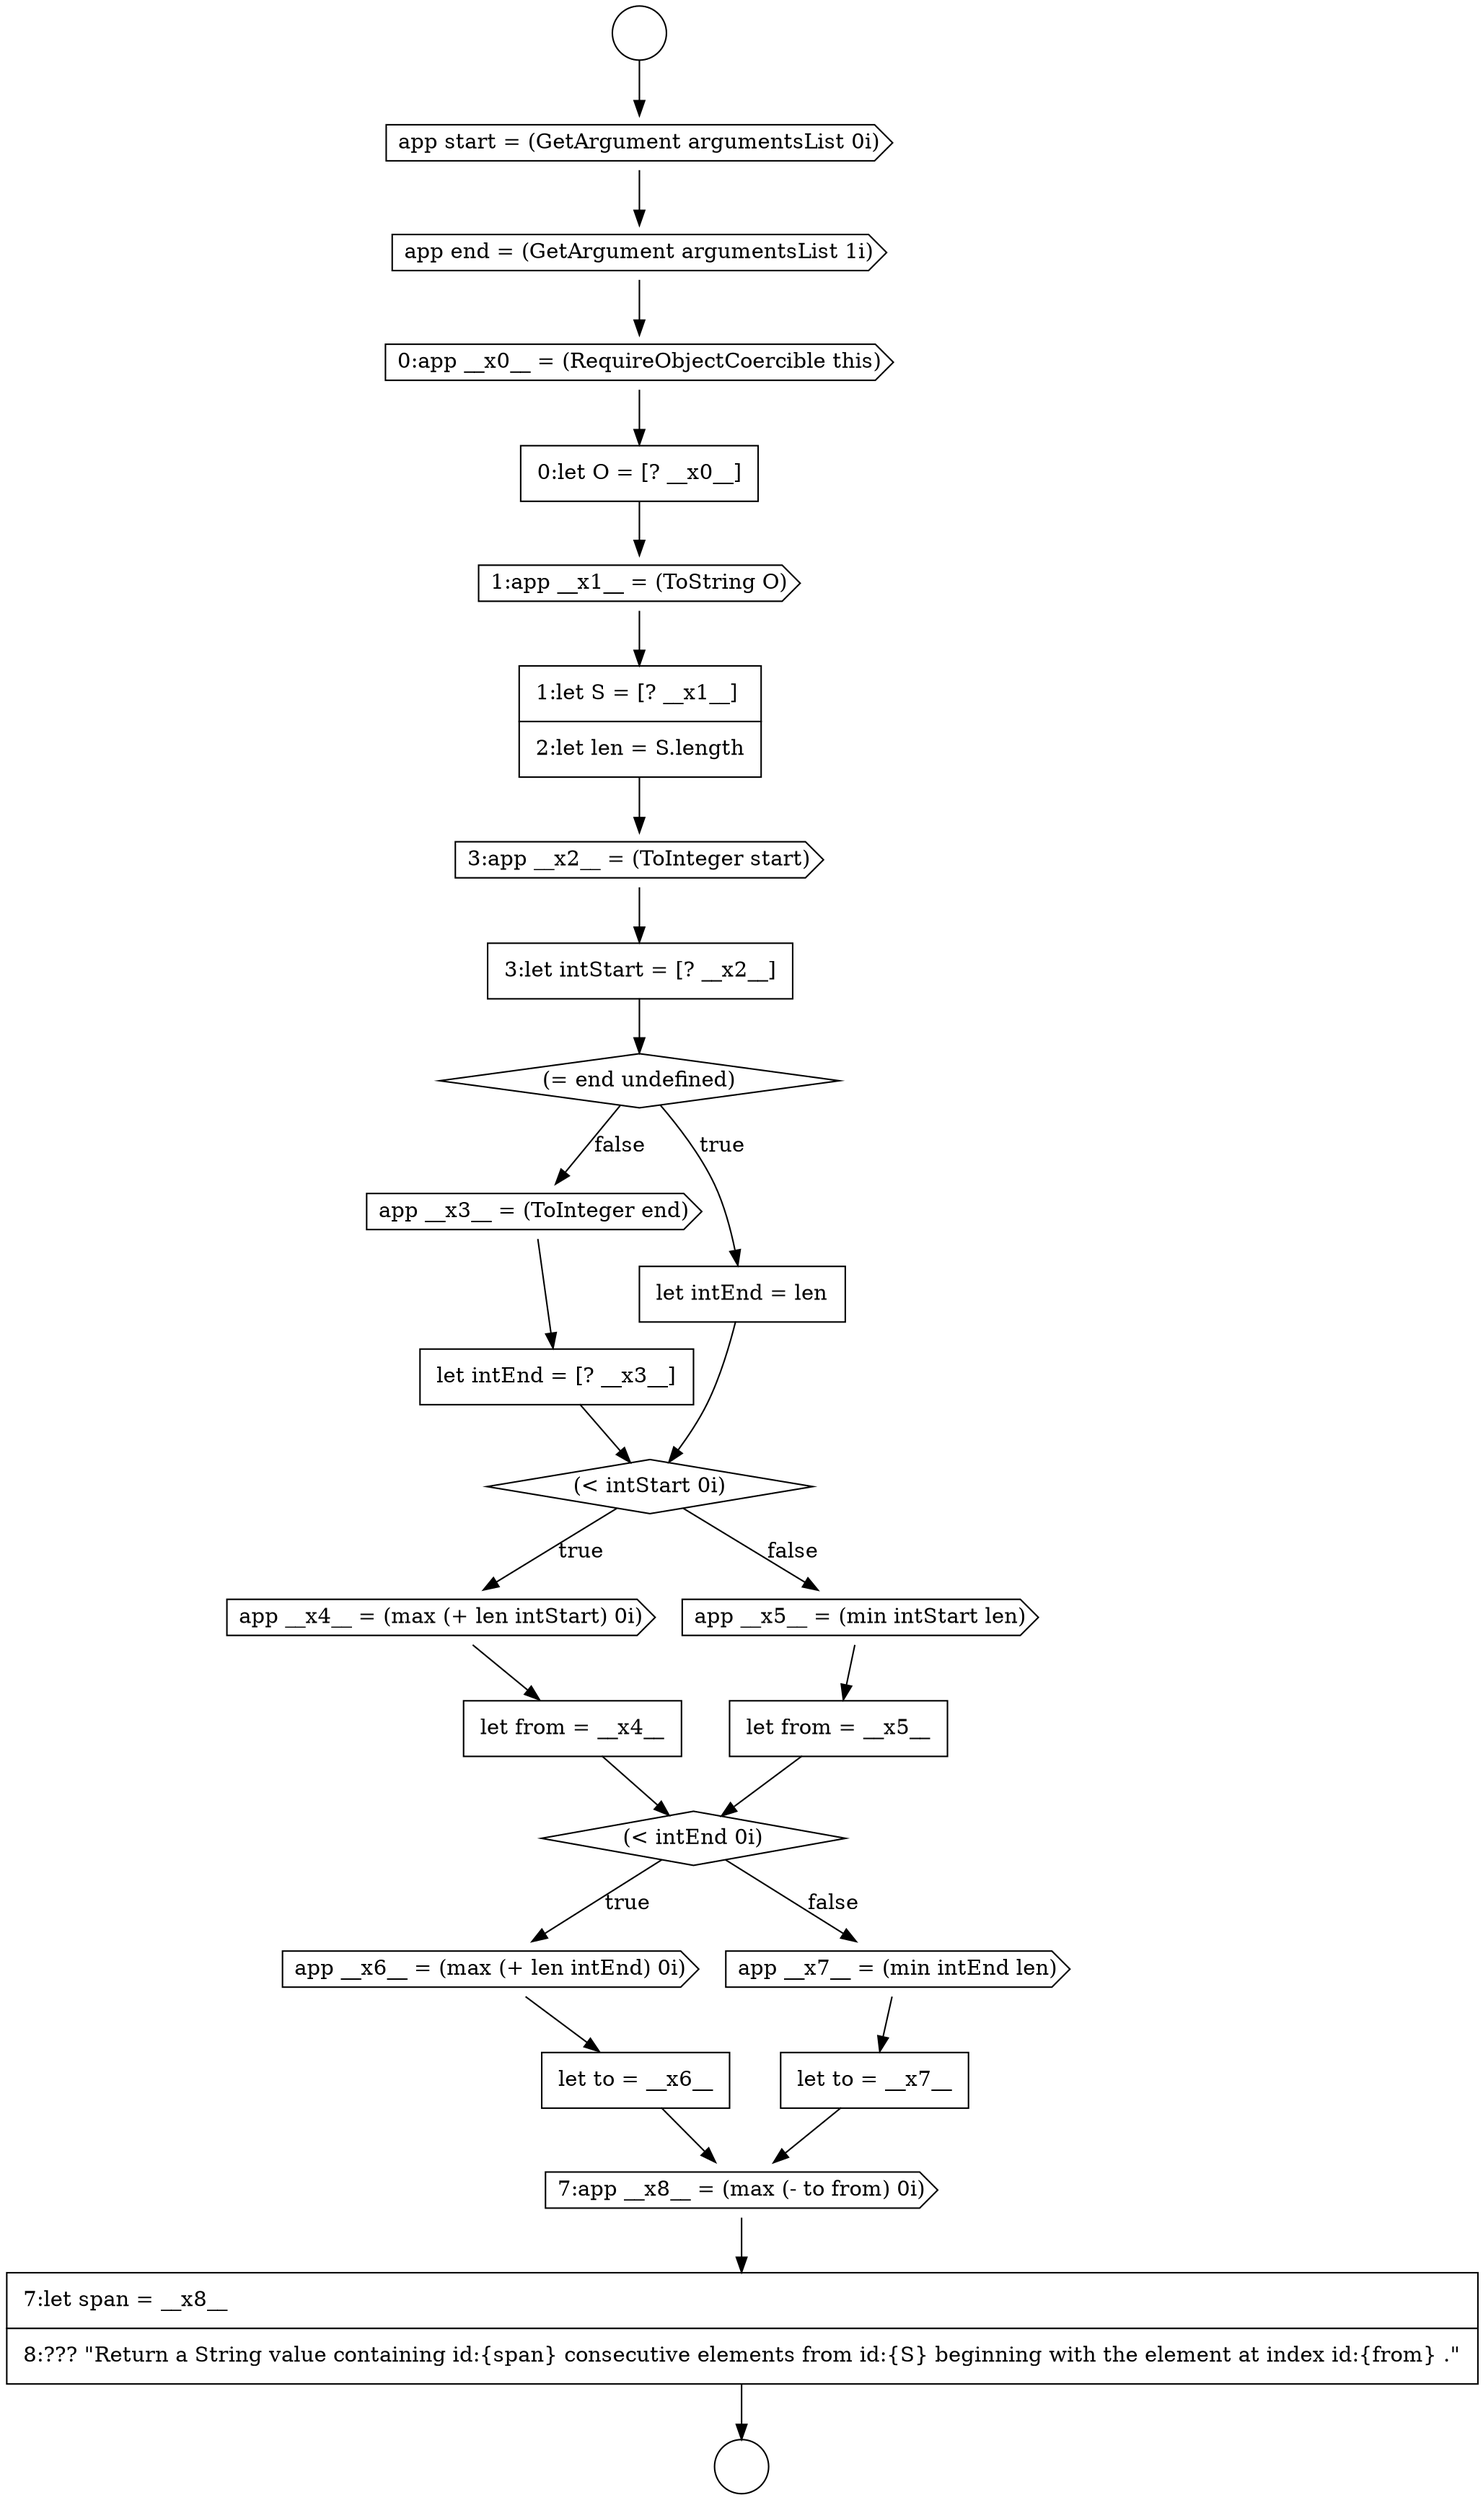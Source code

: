 digraph {
  node12812 [shape=none, margin=0, label=<<font color="black">
    <table border="0" cellborder="1" cellspacing="0" cellpadding="10">
      <tr><td align="left">let to = __x7__</td></tr>
    </table>
  </font>> color="black" fillcolor="white" style=filled]
  node12789 [shape=circle label=" " color="black" fillcolor="white" style=filled]
  node12804 [shape=cds, label=<<font color="black">app __x4__ = (max (+ len intStart) 0i)</font>> color="black" fillcolor="white" style=filled]
  node12794 [shape=none, margin=0, label=<<font color="black">
    <table border="0" cellborder="1" cellspacing="0" cellpadding="10">
      <tr><td align="left">0:let O = [? __x0__]</td></tr>
    </table>
  </font>> color="black" fillcolor="white" style=filled]
  node12799 [shape=diamond, label=<<font color="black">(= end undefined)</font>> color="black" fillcolor="white" style=filled]
  node12809 [shape=cds, label=<<font color="black">app __x6__ = (max (+ len intEnd) 0i)</font>> color="black" fillcolor="white" style=filled]
  node12803 [shape=diamond, label=<<font color="black">(&lt; intStart 0i)</font>> color="black" fillcolor="white" style=filled]
  node12814 [shape=none, margin=0, label=<<font color="black">
    <table border="0" cellborder="1" cellspacing="0" cellpadding="10">
      <tr><td align="left">7:let span = __x8__</td></tr>
      <tr><td align="left">8:??? &quot;Return a String value containing id:{span} consecutive elements from id:{S} beginning with the element at index id:{from} .&quot;</td></tr>
    </table>
  </font>> color="black" fillcolor="white" style=filled]
  node12810 [shape=none, margin=0, label=<<font color="black">
    <table border="0" cellborder="1" cellspacing="0" cellpadding="10">
      <tr><td align="left">let to = __x6__</td></tr>
    </table>
  </font>> color="black" fillcolor="white" style=filled]
  node12807 [shape=none, margin=0, label=<<font color="black">
    <table border="0" cellborder="1" cellspacing="0" cellpadding="10">
      <tr><td align="left">let from = __x5__</td></tr>
    </table>
  </font>> color="black" fillcolor="white" style=filled]
  node12805 [shape=none, margin=0, label=<<font color="black">
    <table border="0" cellborder="1" cellspacing="0" cellpadding="10">
      <tr><td align="left">let from = __x4__</td></tr>
    </table>
  </font>> color="black" fillcolor="white" style=filled]
  node12798 [shape=none, margin=0, label=<<font color="black">
    <table border="0" cellborder="1" cellspacing="0" cellpadding="10">
      <tr><td align="left">3:let intStart = [? __x2__]</td></tr>
    </table>
  </font>> color="black" fillcolor="white" style=filled]
  node12801 [shape=cds, label=<<font color="black">app __x3__ = (ToInteger end)</font>> color="black" fillcolor="white" style=filled]
  node12793 [shape=cds, label=<<font color="black">0:app __x0__ = (RequireObjectCoercible this)</font>> color="black" fillcolor="white" style=filled]
  node12792 [shape=cds, label=<<font color="black">app end = (GetArgument argumentsList 1i)</font>> color="black" fillcolor="white" style=filled]
  node12796 [shape=none, margin=0, label=<<font color="black">
    <table border="0" cellborder="1" cellspacing="0" cellpadding="10">
      <tr><td align="left">1:let S = [? __x1__]</td></tr>
      <tr><td align="left">2:let len = S.length</td></tr>
    </table>
  </font>> color="black" fillcolor="white" style=filled]
  node12795 [shape=cds, label=<<font color="black">1:app __x1__ = (ToString O)</font>> color="black" fillcolor="white" style=filled]
  node12800 [shape=none, margin=0, label=<<font color="black">
    <table border="0" cellborder="1" cellspacing="0" cellpadding="10">
      <tr><td align="left">let intEnd = len</td></tr>
    </table>
  </font>> color="black" fillcolor="white" style=filled]
  node12808 [shape=diamond, label=<<font color="black">(&lt; intEnd 0i)</font>> color="black" fillcolor="white" style=filled]
  node12813 [shape=cds, label=<<font color="black">7:app __x8__ = (max (- to from) 0i)</font>> color="black" fillcolor="white" style=filled]
  node12806 [shape=cds, label=<<font color="black">app __x5__ = (min intStart len)</font>> color="black" fillcolor="white" style=filled]
  node12791 [shape=cds, label=<<font color="black">app start = (GetArgument argumentsList 0i)</font>> color="black" fillcolor="white" style=filled]
  node12802 [shape=none, margin=0, label=<<font color="black">
    <table border="0" cellborder="1" cellspacing="0" cellpadding="10">
      <tr><td align="left">let intEnd = [? __x3__]</td></tr>
    </table>
  </font>> color="black" fillcolor="white" style=filled]
  node12797 [shape=cds, label=<<font color="black">3:app __x2__ = (ToInteger start)</font>> color="black" fillcolor="white" style=filled]
  node12790 [shape=circle label=" " color="black" fillcolor="white" style=filled]
  node12811 [shape=cds, label=<<font color="black">app __x7__ = (min intEnd len)</font>> color="black" fillcolor="white" style=filled]
  node12803 -> node12804 [label=<<font color="black">true</font>> color="black"]
  node12803 -> node12806 [label=<<font color="black">false</font>> color="black"]
  node12796 -> node12797 [ color="black"]
  node12807 -> node12808 [ color="black"]
  node12793 -> node12794 [ color="black"]
  node12799 -> node12800 [label=<<font color="black">true</font>> color="black"]
  node12799 -> node12801 [label=<<font color="black">false</font>> color="black"]
  node12798 -> node12799 [ color="black"]
  node12811 -> node12812 [ color="black"]
  node12791 -> node12792 [ color="black"]
  node12801 -> node12802 [ color="black"]
  node12802 -> node12803 [ color="black"]
  node12804 -> node12805 [ color="black"]
  node12792 -> node12793 [ color="black"]
  node12789 -> node12791 [ color="black"]
  node12805 -> node12808 [ color="black"]
  node12795 -> node12796 [ color="black"]
  node12814 -> node12790 [ color="black"]
  node12808 -> node12809 [label=<<font color="black">true</font>> color="black"]
  node12808 -> node12811 [label=<<font color="black">false</font>> color="black"]
  node12812 -> node12813 [ color="black"]
  node12810 -> node12813 [ color="black"]
  node12813 -> node12814 [ color="black"]
  node12800 -> node12803 [ color="black"]
  node12797 -> node12798 [ color="black"]
  node12809 -> node12810 [ color="black"]
  node12806 -> node12807 [ color="black"]
  node12794 -> node12795 [ color="black"]
}
